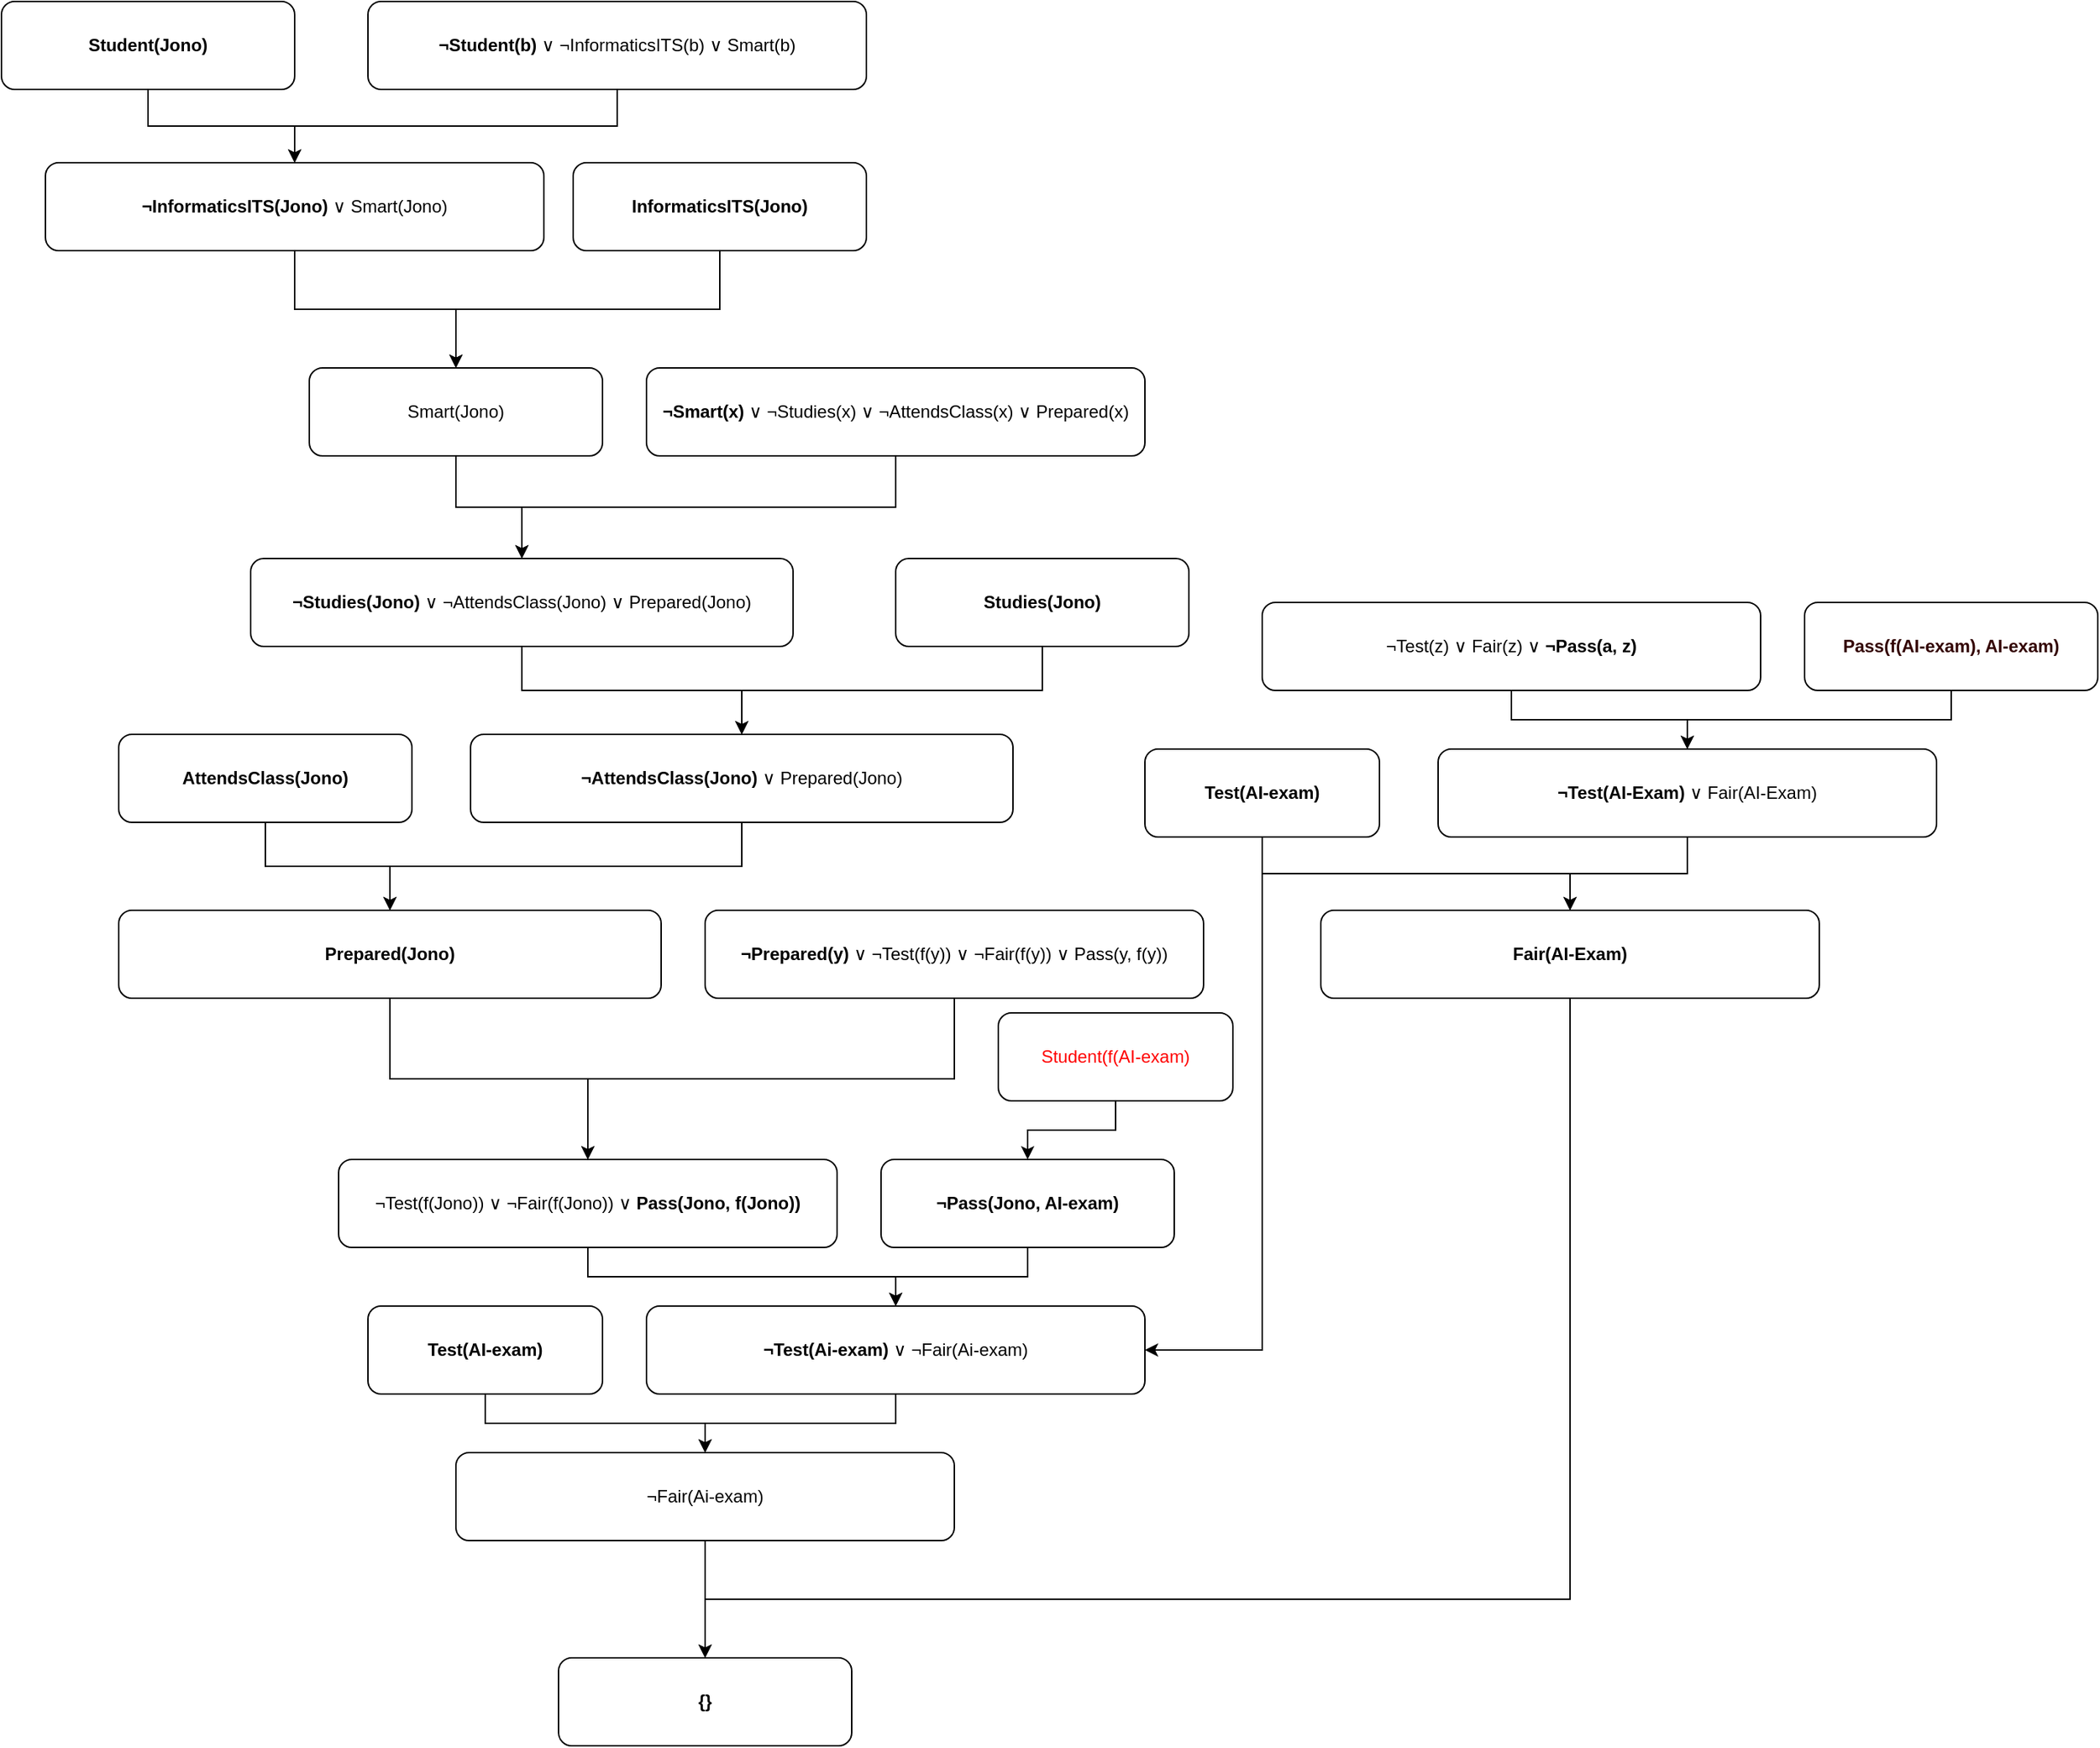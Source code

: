 <mxfile version="24.8.6">
  <diagram name="Page-1" id="aGkLq3BEBzIO64yZJG-1">
    <mxGraphModel dx="2333" dy="1238" grid="1" gridSize="10" guides="1" tooltips="1" connect="1" arrows="1" fold="1" page="1" pageScale="1" pageWidth="3000" pageHeight="2000" math="0" shadow="0">
      <root>
        <mxCell id="0" />
        <mxCell id="1" parent="0" />
        <mxCell id="357Z-w5QnsONM-EpSFmu-37" style="edgeStyle=orthogonalEdgeStyle;rounded=0;orthogonalLoop=1;jettySize=auto;html=1;entryX=0.5;entryY=0;entryDx=0;entryDy=0;" edge="1" parent="1" source="357Z-w5QnsONM-EpSFmu-1" target="357Z-w5QnsONM-EpSFmu-35">
          <mxGeometry relative="1" as="geometry" />
        </mxCell>
        <mxCell id="357Z-w5QnsONM-EpSFmu-1" value="&lt;b&gt;¬Prepared(y)&lt;/b&gt; ∨ ¬Test(f(y)) ∨ ¬Fair(f(y)) ∨ Pass(y, f(y))" style="rounded=1;whiteSpace=wrap;html=1;" vertex="1" parent="1">
          <mxGeometry x="870" y="660" width="340" height="60" as="geometry" />
        </mxCell>
        <mxCell id="357Z-w5QnsONM-EpSFmu-26" style="edgeStyle=orthogonalEdgeStyle;rounded=0;orthogonalLoop=1;jettySize=auto;html=1;entryX=0.5;entryY=0;entryDx=0;entryDy=0;" edge="1" parent="1" source="357Z-w5QnsONM-EpSFmu-2" target="357Z-w5QnsONM-EpSFmu-24">
          <mxGeometry relative="1" as="geometry" />
        </mxCell>
        <mxCell id="357Z-w5QnsONM-EpSFmu-2" value="&lt;b&gt;¬Smart(x)&lt;/b&gt; ∨ ¬Studies(x) ∨ ¬AttendsClass(x) ∨ Prepared(x)" style="rounded=1;whiteSpace=wrap;html=1;" vertex="1" parent="1">
          <mxGeometry x="830" y="290" width="340" height="60" as="geometry" />
        </mxCell>
        <mxCell id="357Z-w5QnsONM-EpSFmu-43" style="edgeStyle=orthogonalEdgeStyle;rounded=0;orthogonalLoop=1;jettySize=auto;html=1;entryX=0.5;entryY=0;entryDx=0;entryDy=0;" edge="1" parent="1" source="357Z-w5QnsONM-EpSFmu-3" target="357Z-w5QnsONM-EpSFmu-38">
          <mxGeometry relative="1" as="geometry" />
        </mxCell>
        <mxCell id="357Z-w5QnsONM-EpSFmu-3" value="¬Test(z) ∨ Fair(z) ∨ &lt;b&gt;¬Pass(a, z)&lt;/b&gt;" style="rounded=1;whiteSpace=wrap;html=1;" vertex="1" parent="1">
          <mxGeometry x="1250" y="450" width="340" height="60" as="geometry" />
        </mxCell>
        <mxCell id="357Z-w5QnsONM-EpSFmu-19" style="edgeStyle=orthogonalEdgeStyle;rounded=0;orthogonalLoop=1;jettySize=auto;html=1;entryX=0.5;entryY=0;entryDx=0;entryDy=0;" edge="1" parent="1" source="357Z-w5QnsONM-EpSFmu-4" target="357Z-w5QnsONM-EpSFmu-17">
          <mxGeometry relative="1" as="geometry" />
        </mxCell>
        <mxCell id="357Z-w5QnsONM-EpSFmu-4" value="&lt;b&gt;¬Student(b)&lt;/b&gt; ∨ ¬InformaticsITS(b) ∨ Smart(b)" style="rounded=1;whiteSpace=wrap;html=1;" vertex="1" parent="1">
          <mxGeometry x="640" y="40" width="340" height="60" as="geometry" />
        </mxCell>
        <mxCell id="357Z-w5QnsONM-EpSFmu-80" style="edgeStyle=orthogonalEdgeStyle;rounded=0;orthogonalLoop=1;jettySize=auto;html=1;entryX=0.5;entryY=0;entryDx=0;entryDy=0;" edge="1" parent="1" source="357Z-w5QnsONM-EpSFmu-5" target="357Z-w5QnsONM-EpSFmu-62">
          <mxGeometry relative="1" as="geometry" />
        </mxCell>
        <mxCell id="357Z-w5QnsONM-EpSFmu-5" value="&lt;font color=&quot;#ff0000&quot;&gt;Student(f(AI-exam)&lt;/font&gt;" style="rounded=1;whiteSpace=wrap;html=1;" vertex="1" parent="1">
          <mxGeometry x="1070" y="730" width="160" height="60" as="geometry" />
        </mxCell>
        <mxCell id="357Z-w5QnsONM-EpSFmu-67" style="edgeStyle=orthogonalEdgeStyle;rounded=0;orthogonalLoop=1;jettySize=auto;html=1;entryX=0.5;entryY=0;entryDx=0;entryDy=0;" edge="1" parent="1" source="357Z-w5QnsONM-EpSFmu-6" target="357Z-w5QnsONM-EpSFmu-38">
          <mxGeometry relative="1" as="geometry" />
        </mxCell>
        <mxCell id="357Z-w5QnsONM-EpSFmu-6" value="&lt;b style=&quot;&quot;&gt;&lt;font color=&quot;#330000&quot;&gt;Pass(f(AI-exam), AI-exam)&lt;/font&gt;&lt;/b&gt;" style="rounded=1;whiteSpace=wrap;html=1;" vertex="1" parent="1">
          <mxGeometry x="1620" y="450" width="200" height="60" as="geometry" />
        </mxCell>
        <mxCell id="357Z-w5QnsONM-EpSFmu-18" style="edgeStyle=orthogonalEdgeStyle;rounded=0;orthogonalLoop=1;jettySize=auto;html=1;entryX=0.5;entryY=0;entryDx=0;entryDy=0;" edge="1" parent="1" source="357Z-w5QnsONM-EpSFmu-8" target="357Z-w5QnsONM-EpSFmu-17">
          <mxGeometry relative="1" as="geometry" />
        </mxCell>
        <mxCell id="357Z-w5QnsONM-EpSFmu-8" value="&lt;b&gt;Student(Jono)&lt;/b&gt;" style="rounded=1;whiteSpace=wrap;html=1;" vertex="1" parent="1">
          <mxGeometry x="390" y="40" width="200" height="60" as="geometry" />
        </mxCell>
        <mxCell id="357Z-w5QnsONM-EpSFmu-22" style="edgeStyle=orthogonalEdgeStyle;rounded=0;orthogonalLoop=1;jettySize=auto;html=1;entryX=0.5;entryY=0;entryDx=0;entryDy=0;" edge="1" parent="1" source="357Z-w5QnsONM-EpSFmu-9" target="357Z-w5QnsONM-EpSFmu-20">
          <mxGeometry relative="1" as="geometry" />
        </mxCell>
        <mxCell id="357Z-w5QnsONM-EpSFmu-9" value="&lt;b&gt;InformaticsITS(Jono)&lt;/b&gt;" style="rounded=1;whiteSpace=wrap;html=1;" vertex="1" parent="1">
          <mxGeometry x="780" y="150" width="200" height="60" as="geometry" />
        </mxCell>
        <mxCell id="357Z-w5QnsONM-EpSFmu-33" style="edgeStyle=orthogonalEdgeStyle;rounded=0;orthogonalLoop=1;jettySize=auto;html=1;entryX=0.5;entryY=0;entryDx=0;entryDy=0;" edge="1" parent="1" source="357Z-w5QnsONM-EpSFmu-10" target="357Z-w5QnsONM-EpSFmu-30">
          <mxGeometry relative="1" as="geometry" />
        </mxCell>
        <mxCell id="357Z-w5QnsONM-EpSFmu-10" value="&lt;b&gt;AttendsClass(Jono)&lt;/b&gt;" style="rounded=1;whiteSpace=wrap;html=1;" vertex="1" parent="1">
          <mxGeometry x="470" y="540" width="200" height="60" as="geometry" />
        </mxCell>
        <mxCell id="357Z-w5QnsONM-EpSFmu-29" style="edgeStyle=orthogonalEdgeStyle;rounded=0;orthogonalLoop=1;jettySize=auto;html=1;entryX=0.5;entryY=0;entryDx=0;entryDy=0;" edge="1" parent="1" source="357Z-w5QnsONM-EpSFmu-11" target="357Z-w5QnsONM-EpSFmu-27">
          <mxGeometry relative="1" as="geometry" />
        </mxCell>
        <mxCell id="357Z-w5QnsONM-EpSFmu-11" value="&lt;b&gt;Studies(Jono)&lt;/b&gt;" style="rounded=1;whiteSpace=wrap;html=1;" vertex="1" parent="1">
          <mxGeometry x="1000" y="420" width="200" height="60" as="geometry" />
        </mxCell>
        <mxCell id="357Z-w5QnsONM-EpSFmu-21" style="edgeStyle=orthogonalEdgeStyle;rounded=0;orthogonalLoop=1;jettySize=auto;html=1;entryX=0.5;entryY=0;entryDx=0;entryDy=0;" edge="1" parent="1" source="357Z-w5QnsONM-EpSFmu-17" target="357Z-w5QnsONM-EpSFmu-20">
          <mxGeometry relative="1" as="geometry" />
        </mxCell>
        <mxCell id="357Z-w5QnsONM-EpSFmu-17" value="&lt;b&gt;¬InformaticsITS(Jono)&lt;/b&gt; ∨ Smart(Jono)" style="rounded=1;whiteSpace=wrap;html=1;" vertex="1" parent="1">
          <mxGeometry x="420" y="150" width="340" height="60" as="geometry" />
        </mxCell>
        <mxCell id="357Z-w5QnsONM-EpSFmu-25" style="edgeStyle=orthogonalEdgeStyle;rounded=0;orthogonalLoop=1;jettySize=auto;html=1;entryX=0.5;entryY=0;entryDx=0;entryDy=0;" edge="1" parent="1" source="357Z-w5QnsONM-EpSFmu-20" target="357Z-w5QnsONM-EpSFmu-24">
          <mxGeometry relative="1" as="geometry" />
        </mxCell>
        <mxCell id="357Z-w5QnsONM-EpSFmu-20" value="Smart(Jono)" style="rounded=1;whiteSpace=wrap;html=1;" vertex="1" parent="1">
          <mxGeometry x="600" y="290" width="200" height="60" as="geometry" />
        </mxCell>
        <mxCell id="357Z-w5QnsONM-EpSFmu-28" style="edgeStyle=orthogonalEdgeStyle;rounded=0;orthogonalLoop=1;jettySize=auto;html=1;entryX=0.5;entryY=0;entryDx=0;entryDy=0;" edge="1" parent="1" source="357Z-w5QnsONM-EpSFmu-24" target="357Z-w5QnsONM-EpSFmu-27">
          <mxGeometry relative="1" as="geometry" />
        </mxCell>
        <mxCell id="357Z-w5QnsONM-EpSFmu-24" value="&lt;b&gt;¬Studies(Jono) &lt;/b&gt;∨ ¬AttendsClass(Jono) ∨ Prepared(Jono)" style="rounded=1;whiteSpace=wrap;html=1;" vertex="1" parent="1">
          <mxGeometry x="560" y="420" width="370" height="60" as="geometry" />
        </mxCell>
        <mxCell id="357Z-w5QnsONM-EpSFmu-34" style="edgeStyle=orthogonalEdgeStyle;rounded=0;orthogonalLoop=1;jettySize=auto;html=1;entryX=0.5;entryY=0;entryDx=0;entryDy=0;" edge="1" parent="1" source="357Z-w5QnsONM-EpSFmu-27" target="357Z-w5QnsONM-EpSFmu-30">
          <mxGeometry relative="1" as="geometry" />
        </mxCell>
        <mxCell id="357Z-w5QnsONM-EpSFmu-27" value="&lt;b&gt;¬AttendsClass(Jono)&lt;/b&gt; ∨ Prepared(Jono)" style="rounded=1;whiteSpace=wrap;html=1;" vertex="1" parent="1">
          <mxGeometry x="710" y="540" width="370" height="60" as="geometry" />
        </mxCell>
        <mxCell id="357Z-w5QnsONM-EpSFmu-36" style="edgeStyle=orthogonalEdgeStyle;rounded=0;orthogonalLoop=1;jettySize=auto;html=1;entryX=0.5;entryY=0;entryDx=0;entryDy=0;" edge="1" parent="1" source="357Z-w5QnsONM-EpSFmu-30" target="357Z-w5QnsONM-EpSFmu-35">
          <mxGeometry relative="1" as="geometry" />
        </mxCell>
        <mxCell id="357Z-w5QnsONM-EpSFmu-30" value="&lt;b&gt;Prepared(Jono)&lt;/b&gt;" style="rounded=1;whiteSpace=wrap;html=1;" vertex="1" parent="1">
          <mxGeometry x="470" y="660" width="370" height="60" as="geometry" />
        </mxCell>
        <mxCell id="357Z-w5QnsONM-EpSFmu-78" style="edgeStyle=orthogonalEdgeStyle;rounded=0;orthogonalLoop=1;jettySize=auto;html=1;entryX=0.5;entryY=0;entryDx=0;entryDy=0;" edge="1" parent="1" source="357Z-w5QnsONM-EpSFmu-35" target="357Z-w5QnsONM-EpSFmu-77">
          <mxGeometry relative="1" as="geometry" />
        </mxCell>
        <mxCell id="357Z-w5QnsONM-EpSFmu-35" value="¬Test(f(Jono)) ∨ ¬Fair(f(Jono)) ∨ &lt;b&gt;Pass(Jono, f(Jono))&lt;/b&gt;" style="rounded=1;whiteSpace=wrap;html=1;" vertex="1" parent="1">
          <mxGeometry x="620" y="830" width="340" height="60" as="geometry" />
        </mxCell>
        <mxCell id="357Z-w5QnsONM-EpSFmu-42" style="edgeStyle=orthogonalEdgeStyle;rounded=0;orthogonalLoop=1;jettySize=auto;html=1;entryX=0.5;entryY=0;entryDx=0;entryDy=0;" edge="1" parent="1" source="357Z-w5QnsONM-EpSFmu-38" target="357Z-w5QnsONM-EpSFmu-40">
          <mxGeometry relative="1" as="geometry">
            <mxPoint x="1460" y="660" as="targetPoint" />
          </mxGeometry>
        </mxCell>
        <mxCell id="357Z-w5QnsONM-EpSFmu-38" value="&lt;b&gt;¬Test(AI-Exam)&lt;/b&gt; ∨ Fair(AI-Exam)" style="rounded=1;whiteSpace=wrap;html=1;" vertex="1" parent="1">
          <mxGeometry x="1370" y="550" width="340" height="60" as="geometry" />
        </mxCell>
        <mxCell id="357Z-w5QnsONM-EpSFmu-41" style="edgeStyle=orthogonalEdgeStyle;rounded=0;orthogonalLoop=1;jettySize=auto;html=1;entryX=0.5;entryY=0;entryDx=0;entryDy=0;" edge="1" parent="1" source="357Z-w5QnsONM-EpSFmu-39" target="357Z-w5QnsONM-EpSFmu-40">
          <mxGeometry relative="1" as="geometry" />
        </mxCell>
        <mxCell id="357Z-w5QnsONM-EpSFmu-81" style="edgeStyle=orthogonalEdgeStyle;rounded=0;orthogonalLoop=1;jettySize=auto;html=1;entryX=1;entryY=0.5;entryDx=0;entryDy=0;" edge="1" parent="1" source="357Z-w5QnsONM-EpSFmu-39" target="357Z-w5QnsONM-EpSFmu-77">
          <mxGeometry relative="1" as="geometry" />
        </mxCell>
        <mxCell id="357Z-w5QnsONM-EpSFmu-39" value="&lt;b&gt;Test(AI-exam)&lt;/b&gt;" style="rounded=1;whiteSpace=wrap;html=1;" vertex="1" parent="1">
          <mxGeometry x="1170" y="550" width="160" height="60" as="geometry" />
        </mxCell>
        <mxCell id="357Z-w5QnsONM-EpSFmu-82" style="edgeStyle=orthogonalEdgeStyle;rounded=0;orthogonalLoop=1;jettySize=auto;html=1;entryX=0.5;entryY=0;entryDx=0;entryDy=0;" edge="1" parent="1" source="357Z-w5QnsONM-EpSFmu-40" target="357Z-w5QnsONM-EpSFmu-64">
          <mxGeometry relative="1" as="geometry">
            <Array as="points">
              <mxPoint x="1460" y="1130" />
              <mxPoint x="870" y="1130" />
            </Array>
          </mxGeometry>
        </mxCell>
        <mxCell id="357Z-w5QnsONM-EpSFmu-40" value="&lt;b&gt;Fair(AI-Exam)&lt;/b&gt;" style="rounded=1;whiteSpace=wrap;html=1;" vertex="1" parent="1">
          <mxGeometry x="1290" y="660" width="340" height="60" as="geometry" />
        </mxCell>
        <mxCell id="357Z-w5QnsONM-EpSFmu-84" style="edgeStyle=orthogonalEdgeStyle;rounded=0;orthogonalLoop=1;jettySize=auto;html=1;entryX=0.5;entryY=0;entryDx=0;entryDy=0;" edge="1" parent="1" source="357Z-w5QnsONM-EpSFmu-53" target="357Z-w5QnsONM-EpSFmu-64">
          <mxGeometry relative="1" as="geometry" />
        </mxCell>
        <mxCell id="357Z-w5QnsONM-EpSFmu-53" value="¬Fair(Ai-exam)" style="rounded=1;whiteSpace=wrap;html=1;" vertex="1" parent="1">
          <mxGeometry x="700" y="1030" width="340" height="60" as="geometry" />
        </mxCell>
        <mxCell id="357Z-w5QnsONM-EpSFmu-86" style="edgeStyle=orthogonalEdgeStyle;rounded=0;orthogonalLoop=1;jettySize=auto;html=1;entryX=0.5;entryY=0;entryDx=0;entryDy=0;" edge="1" parent="1" source="357Z-w5QnsONM-EpSFmu-54" target="357Z-w5QnsONM-EpSFmu-53">
          <mxGeometry relative="1" as="geometry" />
        </mxCell>
        <mxCell id="357Z-w5QnsONM-EpSFmu-54" value="&lt;b&gt;Test(AI-exam)&lt;/b&gt;" style="rounded=1;whiteSpace=wrap;html=1;" vertex="1" parent="1">
          <mxGeometry x="640" y="930" width="160" height="60" as="geometry" />
        </mxCell>
        <mxCell id="357Z-w5QnsONM-EpSFmu-79" style="edgeStyle=orthogonalEdgeStyle;rounded=0;orthogonalLoop=1;jettySize=auto;html=1;entryX=0.5;entryY=0;entryDx=0;entryDy=0;" edge="1" parent="1" source="357Z-w5QnsONM-EpSFmu-62" target="357Z-w5QnsONM-EpSFmu-77">
          <mxGeometry relative="1" as="geometry" />
        </mxCell>
        <mxCell id="357Z-w5QnsONM-EpSFmu-62" value="&lt;b&gt;¬&lt;/b&gt;&lt;b&gt;Pass(Jono, AI-exam)&lt;/b&gt;" style="rounded=1;whiteSpace=wrap;html=1;" vertex="1" parent="1">
          <mxGeometry x="990" y="830" width="200" height="60" as="geometry" />
        </mxCell>
        <mxCell id="357Z-w5QnsONM-EpSFmu-64" value="&lt;b&gt;{}&lt;/b&gt;" style="rounded=1;whiteSpace=wrap;html=1;" vertex="1" parent="1">
          <mxGeometry x="770" y="1170" width="200" height="60" as="geometry" />
        </mxCell>
        <mxCell id="357Z-w5QnsONM-EpSFmu-87" style="edgeStyle=orthogonalEdgeStyle;rounded=0;orthogonalLoop=1;jettySize=auto;html=1;entryX=0.5;entryY=0;entryDx=0;entryDy=0;" edge="1" parent="1" source="357Z-w5QnsONM-EpSFmu-77" target="357Z-w5QnsONM-EpSFmu-53">
          <mxGeometry relative="1" as="geometry" />
        </mxCell>
        <mxCell id="357Z-w5QnsONM-EpSFmu-77" value="&lt;b&gt;¬Test(Ai-exam)&lt;/b&gt; ∨ ¬Fair(Ai-exam)" style="rounded=1;whiteSpace=wrap;html=1;" vertex="1" parent="1">
          <mxGeometry x="830" y="930" width="340" height="60" as="geometry" />
        </mxCell>
      </root>
    </mxGraphModel>
  </diagram>
</mxfile>
